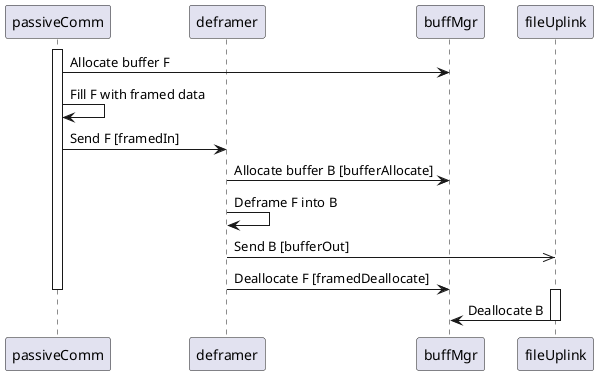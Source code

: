 @startuml

participant passiveComm order 1
participant deframer order 2
participant buffMgr order 3
participant fileUplink order 4

activate passiveComm

passiveComm -> buffMgr: Allocate buffer F
passiveComm -> passiveComm: Fill F with framed data
passiveComm -> deframer: Send F [framedIn]

deframer -> buffMgr: Allocate buffer B [bufferAllocate]
deframer -> deframer: Deframe F into B
deframer ->> fileUplink: Send B [bufferOut]
deframer -> buffMgr: Deallocate F [framedDeallocate]

deactivate passiveComm

activate fileUplink
fileUplink -> buffMgr: Deallocate B
deactivate fileUplink

@enduml
